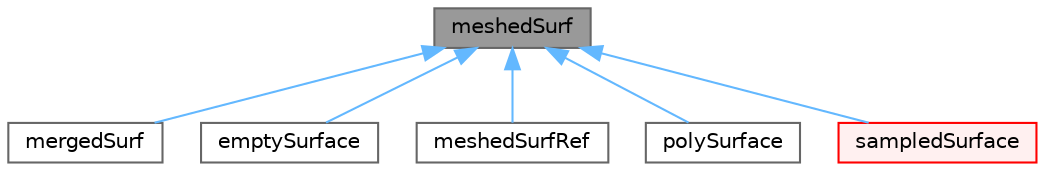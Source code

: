 digraph "meshedSurf"
{
 // LATEX_PDF_SIZE
  bgcolor="transparent";
  edge [fontname=Helvetica,fontsize=10,labelfontname=Helvetica,labelfontsize=10];
  node [fontname=Helvetica,fontsize=10,shape=box,height=0.2,width=0.4];
  Node1 [id="Node000001",label="meshedSurf",height=0.2,width=0.4,color="gray40", fillcolor="grey60", style="filled", fontcolor="black",tooltip="Abstract definition of a meshed surface defined by faces and points."];
  Node1 -> Node2 [id="edge1_Node000001_Node000002",dir="back",color="steelblue1",style="solid",tooltip=" "];
  Node2 [id="Node000002",label="mergedSurf",height=0.2,width=0.4,color="gray40", fillcolor="white", style="filled",URL="$classFoam_1_1mergedSurf.html",tooltip="Simple class to manage surface merging information."];
  Node1 -> Node3 [id="edge2_Node000001_Node000003",dir="back",color="steelblue1",style="solid",tooltip=" "];
  Node3 [id="Node000003",label="emptySurface",height=0.2,width=0.4,color="gray40", fillcolor="white", style="filled",URL="$classFoam_1_1meshedSurf_1_1emptySurface.html",tooltip=" "];
  Node1 -> Node4 [id="edge3_Node000001_Node000004",dir="back",color="steelblue1",style="solid",tooltip=" "];
  Node4 [id="Node000004",label="meshedSurfRef",height=0.2,width=0.4,color="gray40", fillcolor="white", style="filled",URL="$classFoam_1_1meshedSurfRef.html",tooltip="Implements a meshed surface by referencing another meshed surface or faces/points components."];
  Node1 -> Node5 [id="edge4_Node000001_Node000005",dir="back",color="steelblue1",style="solid",tooltip=" "];
  Node5 [id="Node000005",label="polySurface",height=0.2,width=0.4,color="gray40", fillcolor="white", style="filled",URL="$classFoam_1_1polySurface.html",tooltip="A surface mesh consisting of general polygon faces and capable of holding fields."];
  Node1 -> Node6 [id="edge5_Node000001_Node000006",dir="back",color="steelblue1",style="solid",tooltip=" "];
  Node6 [id="Node000006",label="sampledSurface",height=0.2,width=0.4,color="red", fillcolor="#FFF0F0", style="filled",URL="$classFoam_1_1sampledSurface.html",tooltip="An abstract class for surfaces with sampling."];
}
